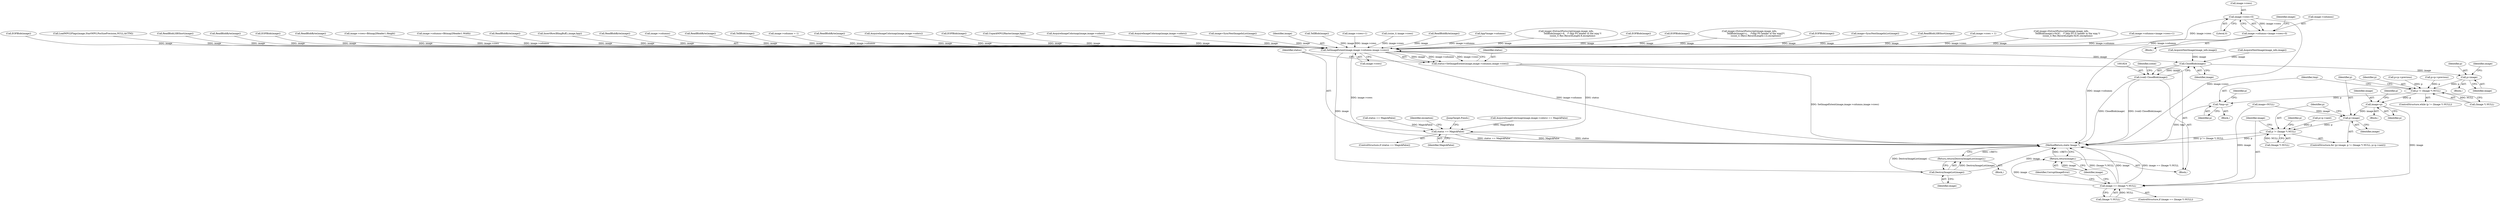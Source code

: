 digraph "0_ImageMagick_d9b2209a69ee90d8df81fb124eb66f593eb9f599_0@pointer" {
"1001152" [label="(Call,image->rows=0)"];
"1001148" [label="(Call,image->columns=image->rows=0)"];
"1001800" [label="(Call,SetImageExtent(image,image->columns,image->rows))"];
"1001798" [label="(Call,status=SetImageExtent(image,image->columns,image->rows))"];
"1001809" [label="(Call,status == MagickFalse)"];
"1001820" [label="(Call,DestroyImageList(image))"];
"1001819" [label="(Return,return(DestroyImageList(image));)"];
"1001825" [label="(Call,CloseBlob(image))"];
"1001823" [label="(Call,(void) CloseBlob(image))"];
"1001833" [label="(Call,p=image)"];
"1001840" [label="(Call,p != (Image *) NULL)"];
"1001847" [label="(Call,*tmp=p)"];
"1001873" [label="(Call,image=p)"];
"1001882" [label="(Call,p=image)"];
"1001885" [label="(Call,p != (Image *) NULL)"];
"1001904" [label="(Call,image == (Image *) NULL)"];
"1001912" [label="(Return,return(image);)"];
"1000365" [label="(Call,EOFBlob(image))"];
"1001725" [label="(Call,image=SyncNextImageInList(image))"];
"1000382" [label="(Block,)"];
"1001159" [label="(Identifier,image)"];
"1001897" [label="(Identifier,p)"];
"1001913" [label="(Identifier,image)"];
"1001216" [label="(Call,EOFBlob(image))"];
"1001826" [label="(Identifier,image)"];
"1001845" [label="(Block,)"];
"1001906" [label="(Call,(Image *) NULL)"];
"1001757" [label="(Call,image=ExtractPostscript(image,image_info,\n                  TellBlob(image)+i,    /*skip PS header in the wpg2*/\n                  (ssize_t) (Rec2.RecordLength-i-2),exception))"];
"1001747" [label="(Call,ReadBlobLSBShort(image))"];
"1001808" [label="(ControlStructure,if (status == MagickFalse))"];
"1001886" [label="(Identifier,p)"];
"1000304" [label="(Call,image->rows = 1)"];
"1001799" [label="(Identifier,status)"];
"1001170" [label="(Call,image=ExtractPostscript(image,image_info,\n                  TellBlob(image)+0x3C,   /* skip PS l2 header in the wpg */\n                  (ssize_t) Rec.RecordLength-0x3C,exception))"];
"1001883" [label="(Identifier,p)"];
"1001873" [label="(Call,image=p)"];
"1001152" [label="(Call,image->rows=0)"];
"1001729" [label="(Call,image->columns=image->rows=1)"];
"1001825" [label="(Call,CloseBlob(image))"];
"1001831" [label="(Identifier,scene)"];
"1001204" [label="(Call,EOFBlob(image))"];
"1001780" [label="(Call,LoadWPG2Flags(image,StartWPG.PosSizePrecision,NULL,&CTM))"];
"1000271" [label="(Call,ReadBlobLSBShort(image))"];
"1001293" [label="(Call,ReadBlobByte(image))"];
"1000330" [label="(Call,EOFBlob(image))"];
"1001840" [label="(Call,p != (Image *) NULL)"];
"1001848" [label="(Identifier,tmp)"];
"1001800" [label="(Call,SetImageExtent(image,image->columns,image->rows))"];
"1001905" [label="(Identifier,image)"];
"1001854" [label="(Identifier,p)"];
"1001863" [label="(Call,p=p->previous)"];
"1001238" [label="(Call,ReadBlobByte(image))"];
"1001822" [label="(JumpTarget,Finish:)"];
"1001149" [label="(Call,image->columns)"];
"1001317" [label="(Call,AcquireImageColormap(image,image->colors) == MagickFalse)"];
"1001473" [label="(Call,image->rows=Bitmap2Header1.Height)"];
"1001466" [label="(Call,image->columns=Bitmap2Header1.Width)"];
"1001835" [label="(Identifier,image)"];
"1001425" [label="(Call,ReadBlobByte(image))"];
"1001847" [label="(Call,*tmp=p)"];
"1001841" [label="(Identifier,p)"];
"1001798" [label="(Call,status=SetImageExtent(image,image->columns,image->rows))"];
"1001606" [label="(Call,InsertRow(BImgBuff,i,image,bpp))"];
"1001384" [label="(Call,ReadBlobByte(image))"];
"1001802" [label="(Call,image->columns)"];
"1001833" [label="(Call,p=image)"];
"1001885" [label="(Call,p != (Image *) NULL)"];
"1001823" [label="(Call,(void) CloseBlob(image))"];
"1001887" [label="(Call,(Image *) NULL)"];
"1001153" [label="(Call,image->rows)"];
"1000351" [label="(Call,ReadBlobByte(image))"];
"1001910" [label="(Identifier,CorruptImageError)"];
"1000373" [label="(Call,TellBlob(image))"];
"1001127" [label="(Call,AcquireNextImage(image_info,image))"];
"1001875" [label="(Identifier,p)"];
"1001882" [label="(Call,p=image)"];
"1001876" [label="(Call,p=p->previous)"];
"1000299" [label="(Call,image->columns = 1)"];
"1001225" [label="(Call,ReadBlobByte(image))"];
"1001318" [label="(Call,AcquireImageColormap(image,image->colors))"];
"1001819" [label="(Return,return(DestroyImageList(image));)"];
"1000141" [label="(Block,)"];
"1001805" [label="(Call,image->rows)"];
"1001912" [label="(Return,return(image);)"];
"1001834" [label="(Identifier,p)"];
"1000342" [label="(Call,EOFBlob(image))"];
"1001877" [label="(Identifier,p)"];
"1000211" [label="(Call,status == MagickFalse)"];
"1001624" [label="(Call,UnpackWPG2Raster(image,bpp))"];
"1001148" [label="(Call,image->columns=image->rows=0)"];
"1001903" [label="(ControlStructure,if (image == (Image *) NULL))"];
"1001820" [label="(Call,DestroyImageList(image))"];
"1001809" [label="(Call,status == MagickFalse)"];
"1001837" [label="(Identifier,image)"];
"1001874" [label="(Identifier,image)"];
"1000503" [label="(Call,AcquireImageColormap(image,image->colors))"];
"1001504" [label="(Call,AcquireImageColormap(image,image->colors))"];
"1001144" [label="(Call,image=SyncNextImageInList(image))"];
"1001872" [label="(Block,)"];
"1001801" [label="(Identifier,image)"];
"1001890" [label="(Call,p=p->next)"];
"1001821" [label="(Identifier,image)"];
"1001156" [label="(Literal,0)"];
"1001904" [label="(Call,image == (Image *) NULL)"];
"1001266" [label="(Call,TellBlob(image))"];
"1001733" [label="(Call,image->rows=1)"];
"1001914" [label="(MethodReturn,static Image *)"];
"1001812" [label="(Block,)"];
"1001881" [label="(ControlStructure,for (p=image; p != (Image *) NULL; p=p->next))"];
"1001842" [label="(Call,(Image *) NULL)"];
"1001592" [label="(Call,(ssize_t) image->rows)"];
"1000562" [label="(Call,ReadBlobByte(image))"];
"1001836" [label="(Call,image=NULL)"];
"1001811" [label="(Identifier,MagickFalse)"];
"1001810" [label="(Identifier,status)"];
"1001827" [label="(Block,)"];
"1001884" [label="(Identifier,image)"];
"1001814" [label="(Identifier,exception)"];
"1001561" [label="(Call,bpp*image->columns)"];
"1001849" [label="(Identifier,p)"];
"1001708" [label="(Call,AcquireNextImage(image_info,image))"];
"1000572" [label="(Call,image=ExtractPostscript(image,image_info,\n                  TellBlob(image)+8,   /* skip PS header in the wpg */\n                  (ssize_t) Rec.RecordLength-8,exception))"];
"1001258" [label="(Call,EOFBlob(image))"];
"1001839" [label="(ControlStructure,while (p != (Image *) NULL))"];
"1001152" -> "1001148"  [label="AST: "];
"1001152" -> "1001156"  [label="CFG: "];
"1001153" -> "1001152"  [label="AST: "];
"1001156" -> "1001152"  [label="AST: "];
"1001148" -> "1001152"  [label="CFG: "];
"1001152" -> "1001914"  [label="DDG: image->rows"];
"1001152" -> "1001148"  [label="DDG: image->rows"];
"1001152" -> "1001800"  [label="DDG: image->rows"];
"1001148" -> "1000382"  [label="AST: "];
"1001149" -> "1001148"  [label="AST: "];
"1001159" -> "1001148"  [label="CFG: "];
"1001148" -> "1001914"  [label="DDG: image->columns"];
"1001148" -> "1001800"  [label="DDG: image->columns"];
"1001800" -> "1001798"  [label="AST: "];
"1001800" -> "1001805"  [label="CFG: "];
"1001801" -> "1001800"  [label="AST: "];
"1001802" -> "1001800"  [label="AST: "];
"1001805" -> "1001800"  [label="AST: "];
"1001798" -> "1001800"  [label="CFG: "];
"1001800" -> "1001914"  [label="DDG: image->rows"];
"1001800" -> "1001914"  [label="DDG: image->columns"];
"1001800" -> "1001798"  [label="DDG: image"];
"1001800" -> "1001798"  [label="DDG: image->columns"];
"1001800" -> "1001798"  [label="DDG: image->rows"];
"1001204" -> "1001800"  [label="DDG: image"];
"1001238" -> "1001800"  [label="DDG: image"];
"1001144" -> "1001800"  [label="DDG: image"];
"1000365" -> "1001800"  [label="DDG: image"];
"1001504" -> "1001800"  [label="DDG: image"];
"1001225" -> "1001800"  [label="DDG: image"];
"1001216" -> "1001800"  [label="DDG: image"];
"1001624" -> "1001800"  [label="DDG: image"];
"1001266" -> "1001800"  [label="DDG: image"];
"1001725" -> "1001800"  [label="DDG: image"];
"1000330" -> "1001800"  [label="DDG: image"];
"1001757" -> "1001800"  [label="DDG: image"];
"1000562" -> "1001800"  [label="DDG: image"];
"1000342" -> "1001800"  [label="DDG: image"];
"1001747" -> "1001800"  [label="DDG: image"];
"1001384" -> "1001800"  [label="DDG: image"];
"1001318" -> "1001800"  [label="DDG: image"];
"1001606" -> "1001800"  [label="DDG: image"];
"1001170" -> "1001800"  [label="DDG: image"];
"1001293" -> "1001800"  [label="DDG: image"];
"1000503" -> "1001800"  [label="DDG: image"];
"1000351" -> "1001800"  [label="DDG: image"];
"1001258" -> "1001800"  [label="DDG: image"];
"1000271" -> "1001800"  [label="DDG: image"];
"1001780" -> "1001800"  [label="DDG: image"];
"1001425" -> "1001800"  [label="DDG: image"];
"1000572" -> "1001800"  [label="DDG: image"];
"1000373" -> "1001800"  [label="DDG: image"];
"1001561" -> "1001800"  [label="DDG: image->columns"];
"1001729" -> "1001800"  [label="DDG: image->columns"];
"1001466" -> "1001800"  [label="DDG: image->columns"];
"1000299" -> "1001800"  [label="DDG: image->columns"];
"1001473" -> "1001800"  [label="DDG: image->rows"];
"1000304" -> "1001800"  [label="DDG: image->rows"];
"1001592" -> "1001800"  [label="DDG: image->rows"];
"1001733" -> "1001800"  [label="DDG: image->rows"];
"1001800" -> "1001820"  [label="DDG: image"];
"1001800" -> "1001825"  [label="DDG: image"];
"1001798" -> "1000141"  [label="AST: "];
"1001799" -> "1001798"  [label="AST: "];
"1001810" -> "1001798"  [label="CFG: "];
"1001798" -> "1001914"  [label="DDG: SetImageExtent(image,image->columns,image->rows)"];
"1001798" -> "1001809"  [label="DDG: status"];
"1001809" -> "1001808"  [label="AST: "];
"1001809" -> "1001811"  [label="CFG: "];
"1001810" -> "1001809"  [label="AST: "];
"1001811" -> "1001809"  [label="AST: "];
"1001814" -> "1001809"  [label="CFG: "];
"1001822" -> "1001809"  [label="CFG: "];
"1001809" -> "1001914"  [label="DDG: status == MagickFalse"];
"1001809" -> "1001914"  [label="DDG: MagickFalse"];
"1001809" -> "1001914"  [label="DDG: status"];
"1000211" -> "1001809"  [label="DDG: MagickFalse"];
"1001317" -> "1001809"  [label="DDG: MagickFalse"];
"1001820" -> "1001819"  [label="AST: "];
"1001820" -> "1001821"  [label="CFG: "];
"1001821" -> "1001820"  [label="AST: "];
"1001819" -> "1001820"  [label="CFG: "];
"1001820" -> "1001914"  [label="DDG: DestroyImageList(image)"];
"1001820" -> "1001914"  [label="DDG: image"];
"1001820" -> "1001819"  [label="DDG: DestroyImageList(image)"];
"1001819" -> "1001812"  [label="AST: "];
"1001914" -> "1001819"  [label="CFG: "];
"1001819" -> "1001914"  [label="DDG: <RET>"];
"1001825" -> "1001823"  [label="AST: "];
"1001825" -> "1001826"  [label="CFG: "];
"1001826" -> "1001825"  [label="AST: "];
"1001823" -> "1001825"  [label="CFG: "];
"1001825" -> "1001823"  [label="DDG: image"];
"1001127" -> "1001825"  [label="DDG: image"];
"1001708" -> "1001825"  [label="DDG: image"];
"1001825" -> "1001833"  [label="DDG: image"];
"1001823" -> "1000141"  [label="AST: "];
"1001824" -> "1001823"  [label="AST: "];
"1001831" -> "1001823"  [label="CFG: "];
"1001823" -> "1001914"  [label="DDG: CloseBlob(image)"];
"1001823" -> "1001914"  [label="DDG: (void) CloseBlob(image)"];
"1001833" -> "1001827"  [label="AST: "];
"1001833" -> "1001835"  [label="CFG: "];
"1001834" -> "1001833"  [label="AST: "];
"1001835" -> "1001833"  [label="AST: "];
"1001837" -> "1001833"  [label="CFG: "];
"1001833" -> "1001840"  [label="DDG: p"];
"1001840" -> "1001839"  [label="AST: "];
"1001840" -> "1001842"  [label="CFG: "];
"1001841" -> "1001840"  [label="AST: "];
"1001842" -> "1001840"  [label="AST: "];
"1001848" -> "1001840"  [label="CFG: "];
"1001883" -> "1001840"  [label="CFG: "];
"1001876" -> "1001840"  [label="DDG: p"];
"1001863" -> "1001840"  [label="DDG: p"];
"1001842" -> "1001840"  [label="DDG: NULL"];
"1001840" -> "1001847"  [label="DDG: p"];
"1001840" -> "1001873"  [label="DDG: p"];
"1001847" -> "1001845"  [label="AST: "];
"1001847" -> "1001849"  [label="CFG: "];
"1001848" -> "1001847"  [label="AST: "];
"1001849" -> "1001847"  [label="AST: "];
"1001854" -> "1001847"  [label="CFG: "];
"1001847" -> "1001914"  [label="DDG: tmp"];
"1001873" -> "1001872"  [label="AST: "];
"1001873" -> "1001875"  [label="CFG: "];
"1001874" -> "1001873"  [label="AST: "];
"1001875" -> "1001873"  [label="AST: "];
"1001877" -> "1001873"  [label="CFG: "];
"1001873" -> "1001882"  [label="DDG: image"];
"1001873" -> "1001904"  [label="DDG: image"];
"1001882" -> "1001881"  [label="AST: "];
"1001882" -> "1001884"  [label="CFG: "];
"1001883" -> "1001882"  [label="AST: "];
"1001884" -> "1001882"  [label="AST: "];
"1001886" -> "1001882"  [label="CFG: "];
"1001836" -> "1001882"  [label="DDG: image"];
"1001882" -> "1001885"  [label="DDG: p"];
"1001885" -> "1001881"  [label="AST: "];
"1001885" -> "1001887"  [label="CFG: "];
"1001886" -> "1001885"  [label="AST: "];
"1001887" -> "1001885"  [label="AST: "];
"1001897" -> "1001885"  [label="CFG: "];
"1001905" -> "1001885"  [label="CFG: "];
"1001885" -> "1001914"  [label="DDG: p != (Image *) NULL"];
"1001885" -> "1001914"  [label="DDG: p"];
"1001890" -> "1001885"  [label="DDG: p"];
"1001887" -> "1001885"  [label="DDG: NULL"];
"1001904" -> "1001903"  [label="AST: "];
"1001904" -> "1001906"  [label="CFG: "];
"1001905" -> "1001904"  [label="AST: "];
"1001906" -> "1001904"  [label="AST: "];
"1001910" -> "1001904"  [label="CFG: "];
"1001913" -> "1001904"  [label="CFG: "];
"1001904" -> "1001914"  [label="DDG: image"];
"1001904" -> "1001914"  [label="DDG: image == (Image *) NULL"];
"1001904" -> "1001914"  [label="DDG: (Image *) NULL"];
"1001836" -> "1001904"  [label="DDG: image"];
"1001906" -> "1001904"  [label="DDG: NULL"];
"1001904" -> "1001912"  [label="DDG: image"];
"1001912" -> "1000141"  [label="AST: "];
"1001912" -> "1001913"  [label="CFG: "];
"1001913" -> "1001912"  [label="AST: "];
"1001914" -> "1001912"  [label="CFG: "];
"1001912" -> "1001914"  [label="DDG: <RET>"];
"1001913" -> "1001912"  [label="DDG: image"];
}
